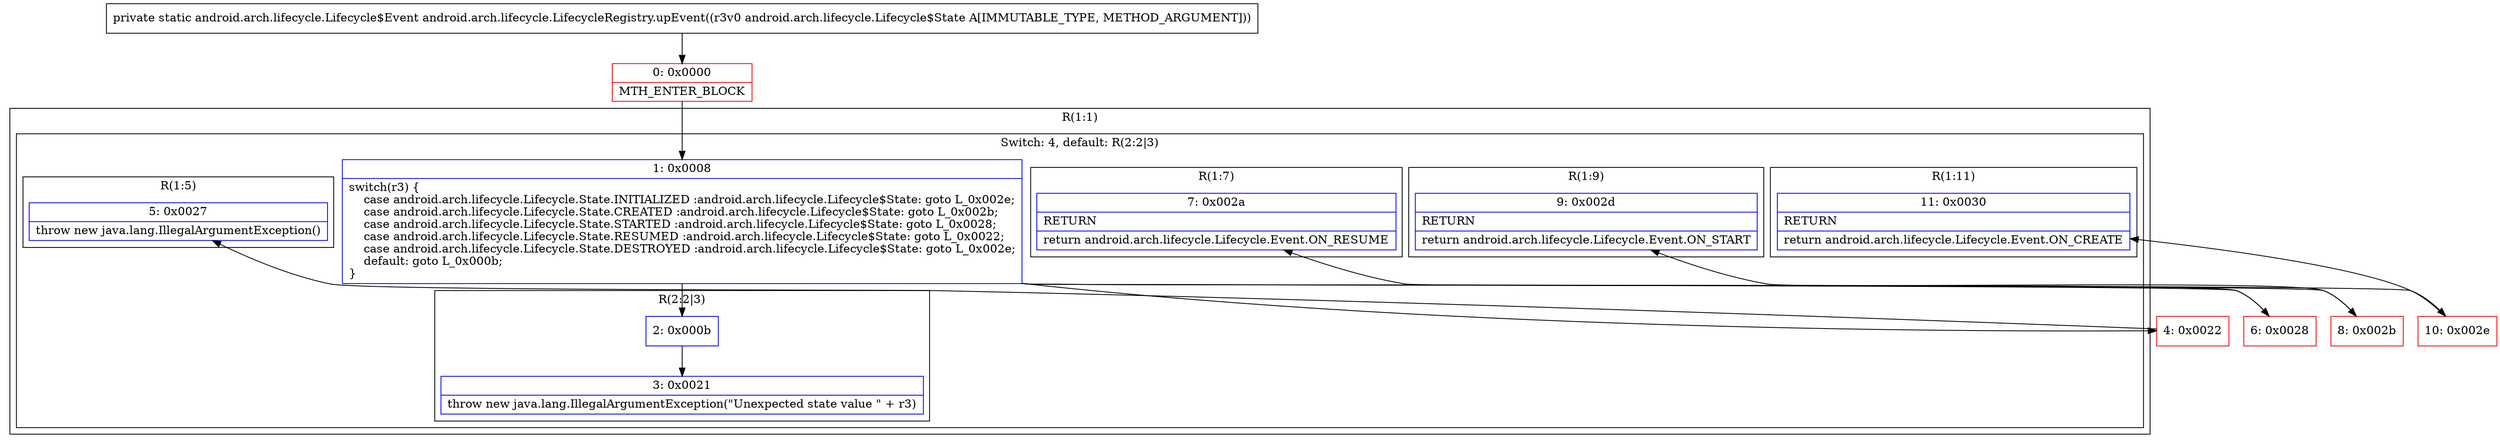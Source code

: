 digraph "CFG forandroid.arch.lifecycle.LifecycleRegistry.upEvent(Landroid\/arch\/lifecycle\/Lifecycle$State;)Landroid\/arch\/lifecycle\/Lifecycle$Event;" {
subgraph cluster_Region_1995128344 {
label = "R(1:1)";
node [shape=record,color=blue];
subgraph cluster_SwitchRegion_2115760359 {
label = "Switch: 4, default: R(2:2|3)";
node [shape=record,color=blue];
Node_1 [shape=record,label="{1\:\ 0x0008|switch(r3) \{\l    case android.arch.lifecycle.Lifecycle.State.INITIALIZED :android.arch.lifecycle.Lifecycle$State: goto L_0x002e;\l    case android.arch.lifecycle.Lifecycle.State.CREATED :android.arch.lifecycle.Lifecycle$State: goto L_0x002b;\l    case android.arch.lifecycle.Lifecycle.State.STARTED :android.arch.lifecycle.Lifecycle$State: goto L_0x0028;\l    case android.arch.lifecycle.Lifecycle.State.RESUMED :android.arch.lifecycle.Lifecycle$State: goto L_0x0022;\l    case android.arch.lifecycle.Lifecycle.State.DESTROYED :android.arch.lifecycle.Lifecycle$State: goto L_0x002e;\l    default: goto L_0x000b;\l\}\l}"];
subgraph cluster_Region_292886544 {
label = "R(1:11)";
node [shape=record,color=blue];
Node_11 [shape=record,label="{11\:\ 0x0030|RETURN\l|return android.arch.lifecycle.Lifecycle.Event.ON_CREATE\l}"];
}
subgraph cluster_Region_856770785 {
label = "R(1:9)";
node [shape=record,color=blue];
Node_9 [shape=record,label="{9\:\ 0x002d|RETURN\l|return android.arch.lifecycle.Lifecycle.Event.ON_START\l}"];
}
subgraph cluster_Region_480623461 {
label = "R(1:7)";
node [shape=record,color=blue];
Node_7 [shape=record,label="{7\:\ 0x002a|RETURN\l|return android.arch.lifecycle.Lifecycle.Event.ON_RESUME\l}"];
}
subgraph cluster_Region_1025043678 {
label = "R(1:5)";
node [shape=record,color=blue];
Node_5 [shape=record,label="{5\:\ 0x0027|throw new java.lang.IllegalArgumentException()\l}"];
}
subgraph cluster_Region_68470517 {
label = "R(2:2|3)";
node [shape=record,color=blue];
Node_2 [shape=record,label="{2\:\ 0x000b}"];
Node_3 [shape=record,label="{3\:\ 0x0021|throw new java.lang.IllegalArgumentException(\"Unexpected state value \" + r3)\l}"];
}
}
}
Node_0 [shape=record,color=red,label="{0\:\ 0x0000|MTH_ENTER_BLOCK\l}"];
Node_4 [shape=record,color=red,label="{4\:\ 0x0022}"];
Node_6 [shape=record,color=red,label="{6\:\ 0x0028}"];
Node_8 [shape=record,color=red,label="{8\:\ 0x002b}"];
Node_10 [shape=record,color=red,label="{10\:\ 0x002e}"];
MethodNode[shape=record,label="{private static android.arch.lifecycle.Lifecycle$Event android.arch.lifecycle.LifecycleRegistry.upEvent((r3v0 android.arch.lifecycle.Lifecycle$State A[IMMUTABLE_TYPE, METHOD_ARGUMENT])) }"];
MethodNode -> Node_0;
Node_1 -> Node_2;
Node_1 -> Node_4;
Node_1 -> Node_6;
Node_1 -> Node_8;
Node_1 -> Node_10;
Node_2 -> Node_3;
Node_0 -> Node_1;
Node_4 -> Node_5;
Node_6 -> Node_7;
Node_8 -> Node_9;
Node_10 -> Node_11;
}


